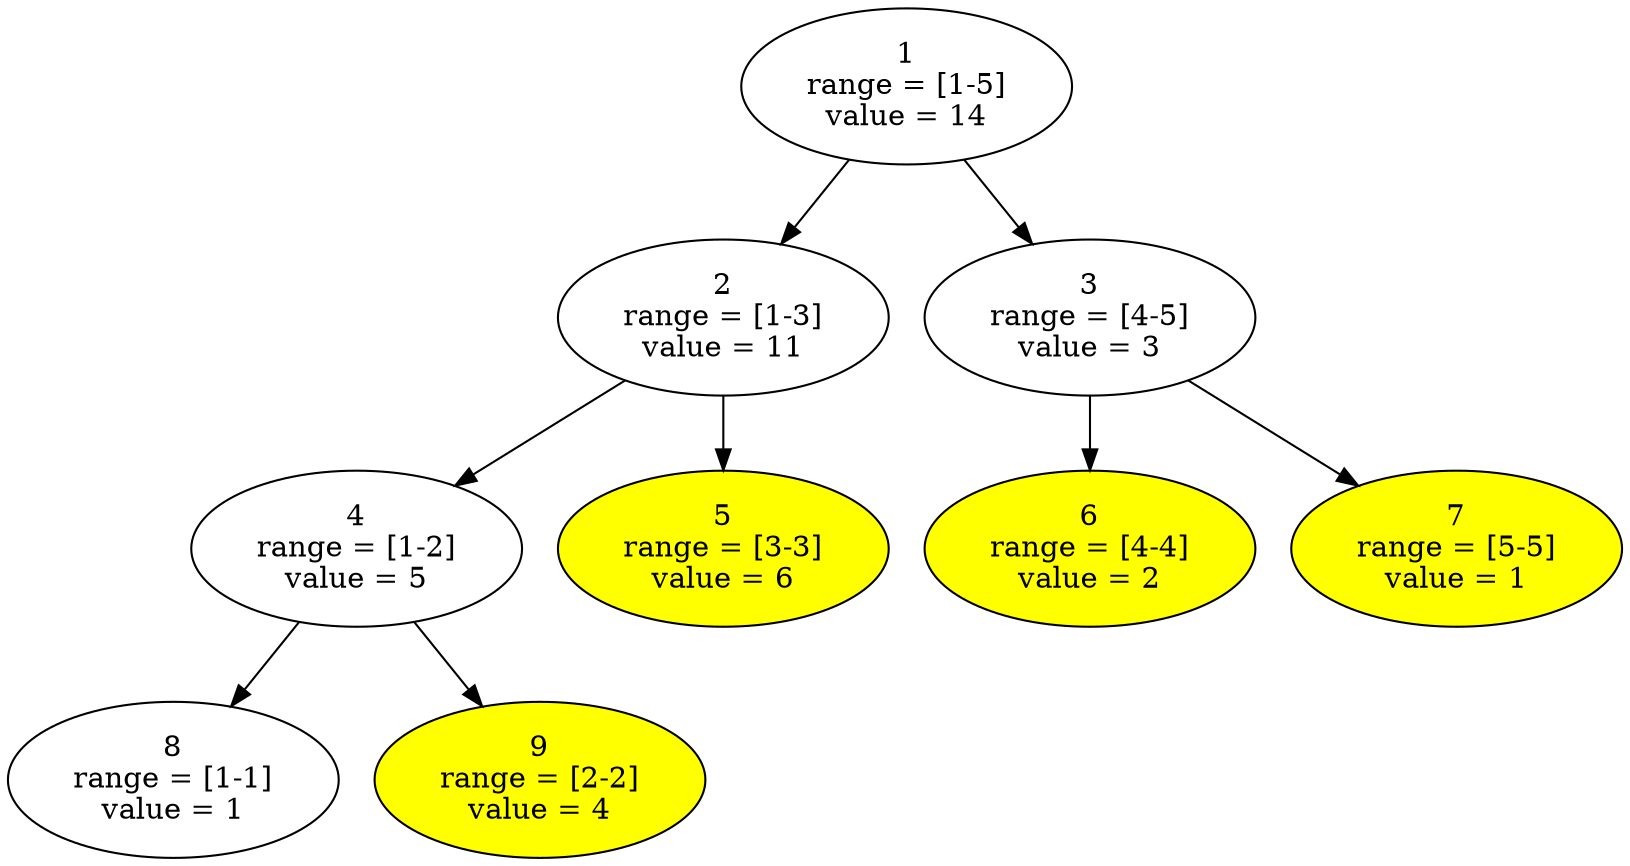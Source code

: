 digraph G {
    rankdir=TB;
    
    {
        // 1, 4, 6, 2, 1
        
        1 [label="1\nrange = [1-5]\nvalue = 14"]
        2 [label="2\nrange = [1-3]\nvalue = 11"]
        3 [label="3\nrange = [4-5]\nvalue = 3"]
        4 [label="4\nrange = [1-2]\nvalue = 5"]
        5 [label="5\nrange = [3-3]\nvalue = 6" style=filled fillcolor=yellow]
        6 [label="6\nrange = [4-4]\nvalue = 2" style=filled fillcolor=yellow]
        7 [label="7\nrange = [5-5]\nvalue = 1" style=filled fillcolor=yellow]
        8 [label="8\nrange = [1-1]\nvalue = 1"]
        9 [label="9\nrange = [2-2]\nvalue = 4" style=filled fillcolor=yellow]
    }

    1 -> {2, 3}
    2 -> {4, 5}
    3 -> {6, 7}
    4 -> {8, 9}
    {rank=same; 2, 3}
    {rank=same; 4, 5, 6, 7}
    {rank=same; 8, 9}
}